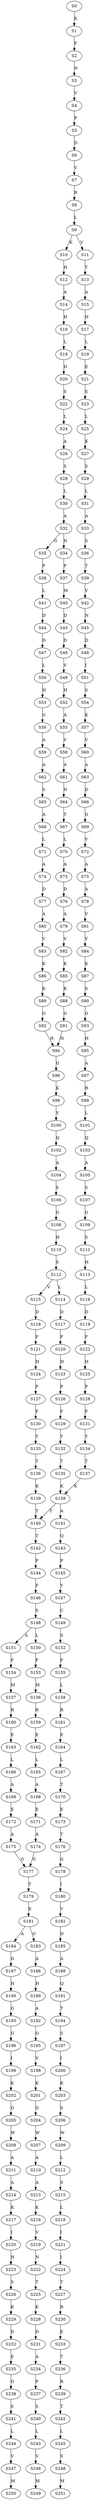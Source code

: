 strict digraph  {
	S0 -> S1 [ label = K ];
	S1 -> S2 [ label = F ];
	S2 -> S3 [ label = N ];
	S3 -> S4 [ label = V ];
	S4 -> S5 [ label = P ];
	S5 -> S6 [ label = D ];
	S6 -> S7 [ label = V ];
	S7 -> S8 [ label = R ];
	S8 -> S9 [ label = L ];
	S9 -> S10 [ label = K ];
	S9 -> S11 [ label = V ];
	S10 -> S12 [ label = H ];
	S11 -> S13 [ label = Y ];
	S12 -> S14 [ label = A ];
	S13 -> S15 [ label = A ];
	S14 -> S16 [ label = H ];
	S15 -> S17 [ label = H ];
	S16 -> S18 [ label = L ];
	S17 -> S19 [ label = L ];
	S18 -> S20 [ label = D ];
	S19 -> S21 [ label = E ];
	S20 -> S22 [ label = S ];
	S21 -> S23 [ label = S ];
	S22 -> S24 [ label = L ];
	S23 -> S25 [ label = L ];
	S24 -> S26 [ label = A ];
	S25 -> S27 [ label = K ];
	S26 -> S28 [ label = S ];
	S27 -> S29 [ label = S ];
	S28 -> S30 [ label = L ];
	S29 -> S31 [ label = L ];
	S30 -> S32 [ label = A ];
	S31 -> S33 [ label = A ];
	S32 -> S34 [ label = N ];
	S32 -> S35 [ label = G ];
	S33 -> S36 [ label = S ];
	S34 -> S37 [ label = P ];
	S35 -> S38 [ label = P ];
	S36 -> S39 [ label = T ];
	S37 -> S40 [ label = M ];
	S38 -> S41 [ label = L ];
	S39 -> S42 [ label = V ];
	S40 -> S43 [ label = D ];
	S41 -> S44 [ label = D ];
	S42 -> S45 [ label = N ];
	S43 -> S46 [ label = D ];
	S44 -> S47 [ label = D ];
	S45 -> S48 [ label = D ];
	S46 -> S49 [ label = V ];
	S47 -> S50 [ label = L ];
	S48 -> S51 [ label = I ];
	S49 -> S52 [ label = H ];
	S50 -> S53 [ label = H ];
	S51 -> S54 [ label = S ];
	S52 -> S55 [ label = A ];
	S53 -> S56 [ label = G ];
	S54 -> S57 [ label = K ];
	S55 -> S58 [ label = V ];
	S56 -> S59 [ label = A ];
	S57 -> S60 [ label = V ];
	S58 -> S61 [ label = A ];
	S59 -> S62 [ label = A ];
	S60 -> S63 [ label = A ];
	S61 -> S64 [ label = N ];
	S62 -> S65 [ label = S ];
	S63 -> S66 [ label = D ];
	S64 -> S67 [ label = T ];
	S65 -> S68 [ label = A ];
	S66 -> S69 [ label = G ];
	S67 -> S70 [ label = L ];
	S68 -> S71 [ label = L ];
	S69 -> S72 [ label = V ];
	S70 -> S73 [ label = A ];
	S71 -> S74 [ label = A ];
	S72 -> S75 [ label = A ];
	S73 -> S76 [ label = D ];
	S74 -> S77 [ label = D ];
	S75 -> S78 [ label = A ];
	S76 -> S79 [ label = A ];
	S77 -> S80 [ label = A ];
	S78 -> S81 [ label = V ];
	S79 -> S82 [ label = V ];
	S80 -> S83 [ label = V ];
	S81 -> S84 [ label = V ];
	S82 -> S85 [ label = K ];
	S83 -> S86 [ label = K ];
	S84 -> S87 [ label = K ];
	S85 -> S88 [ label = K ];
	S86 -> S89 [ label = K ];
	S87 -> S90 [ label = S ];
	S88 -> S91 [ label = G ];
	S89 -> S92 [ label = G ];
	S90 -> S93 [ label = G ];
	S91 -> S94 [ label = H ];
	S92 -> S94 [ label = H ];
	S93 -> S95 [ label = H ];
	S94 -> S96 [ label = G ];
	S95 -> S97 [ label = A ];
	S96 -> S98 [ label = K ];
	S97 -> S99 [ label = R ];
	S98 -> S100 [ label = V ];
	S99 -> S101 [ label = L ];
	S100 -> S102 [ label = Q ];
	S101 -> S103 [ label = Q ];
	S102 -> S104 [ label = A ];
	S103 -> S105 [ label = A ];
	S104 -> S106 [ label = S ];
	S105 -> S107 [ label = S ];
	S106 -> S108 [ label = G ];
	S107 -> S109 [ label = G ];
	S108 -> S110 [ label = H ];
	S109 -> S111 [ label = S ];
	S110 -> S112 [ label = S ];
	S111 -> S113 [ label = H ];
	S112 -> S114 [ label = L ];
	S112 -> S115 [ label = V ];
	S113 -> S116 [ label = L ];
	S114 -> S117 [ label = D ];
	S115 -> S118 [ label = D ];
	S116 -> S119 [ label = D ];
	S117 -> S120 [ label = F ];
	S118 -> S121 [ label = F ];
	S119 -> S122 [ label = F ];
	S120 -> S123 [ label = H ];
	S121 -> S124 [ label = H ];
	S122 -> S125 [ label = H ];
	S123 -> S126 [ label = P ];
	S124 -> S127 [ label = P ];
	S125 -> S128 [ label = P ];
	S126 -> S129 [ label = F ];
	S127 -> S130 [ label = F ];
	S128 -> S131 [ label = F ];
	S129 -> S132 [ label = Y ];
	S130 -> S133 [ label = Y ];
	S131 -> S134 [ label = Y ];
	S132 -> S135 [ label = T ];
	S133 -> S136 [ label = T ];
	S134 -> S137 [ label = T ];
	S135 -> S138 [ label = K ];
	S136 -> S139 [ label = K ];
	S137 -> S138 [ label = K ];
	S138 -> S140 [ label = T ];
	S138 -> S141 [ label = A ];
	S139 -> S140 [ label = T ];
	S140 -> S142 [ label = T ];
	S141 -> S143 [ label = Q ];
	S142 -> S144 [ label = P ];
	S143 -> S145 [ label = P ];
	S144 -> S146 [ label = F ];
	S145 -> S147 [ label = Y ];
	S146 -> S148 [ label = S ];
	S147 -> S149 [ label = C ];
	S148 -> S150 [ label = L ];
	S148 -> S151 [ label = A ];
	S149 -> S152 [ label = S ];
	S150 -> S153 [ label = F ];
	S151 -> S154 [ label = F ];
	S152 -> S155 [ label = F ];
	S153 -> S156 [ label = M ];
	S154 -> S157 [ label = M ];
	S155 -> S158 [ label = L ];
	S156 -> S159 [ label = R ];
	S157 -> S160 [ label = R ];
	S158 -> S161 [ label = R ];
	S159 -> S162 [ label = E ];
	S160 -> S163 [ label = E ];
	S161 -> S164 [ label = E ];
	S162 -> S165 [ label = L ];
	S163 -> S166 [ label = L ];
	S164 -> S167 [ label = L ];
	S165 -> S168 [ label = A ];
	S166 -> S169 [ label = A ];
	S167 -> S170 [ label = T ];
	S168 -> S171 [ label = E ];
	S169 -> S172 [ label = E ];
	S170 -> S173 [ label = E ];
	S171 -> S174 [ label = A ];
	S172 -> S175 [ label = A ];
	S173 -> S176 [ label = T ];
	S174 -> S177 [ label = G ];
	S175 -> S177 [ label = G ];
	S176 -> S178 [ label = G ];
	S177 -> S179 [ label = Y ];
	S178 -> S180 [ label = I ];
	S179 -> S181 [ label = E ];
	S180 -> S182 [ label = V ];
	S181 -> S183 [ label = G ];
	S181 -> S184 [ label = A ];
	S182 -> S185 [ label = D ];
	S183 -> S186 [ label = A ];
	S184 -> S187 [ label = G ];
	S185 -> S188 [ label = A ];
	S186 -> S189 [ label = H ];
	S187 -> S190 [ label = H ];
	S188 -> S191 [ label = Q ];
	S189 -> S192 [ label = A ];
	S190 -> S193 [ label = G ];
	S191 -> S194 [ label = T ];
	S192 -> S195 [ label = G ];
	S193 -> S196 [ label = G ];
	S194 -> S197 [ label = S ];
	S195 -> S198 [ label = V ];
	S196 -> S199 [ label = I ];
	S197 -> S200 [ label = I ];
	S198 -> S201 [ label = K ];
	S199 -> S202 [ label = K ];
	S200 -> S203 [ label = K ];
	S201 -> S204 [ label = G ];
	S202 -> S205 [ label = G ];
	S203 -> S206 [ label = S ];
	S204 -> S207 [ label = W ];
	S205 -> S208 [ label = W ];
	S206 -> S209 [ label = W ];
	S207 -> S210 [ label = A ];
	S208 -> S211 [ label = A ];
	S209 -> S212 [ label = L ];
	S210 -> S213 [ label = A ];
	S211 -> S214 [ label = A ];
	S212 -> S215 [ label = S ];
	S213 -> S216 [ label = K ];
	S214 -> S217 [ label = K ];
	S215 -> S218 [ label = L ];
	S216 -> S219 [ label = V ];
	S217 -> S220 [ label = I ];
	S218 -> S221 [ label = I ];
	S219 -> S222 [ label = N ];
	S220 -> S223 [ label = N ];
	S221 -> S224 [ label = I ];
	S222 -> S225 [ label = T ];
	S223 -> S226 [ label = S ];
	S224 -> S227 [ label = T ];
	S225 -> S228 [ label = K ];
	S226 -> S229 [ label = K ];
	S227 -> S230 [ label = R ];
	S228 -> S231 [ label = D ];
	S229 -> S232 [ label = D ];
	S230 -> S233 [ label = E ];
	S231 -> S234 [ label = A ];
	S232 -> S235 [ label = E ];
	S233 -> S236 [ label = T ];
	S234 -> S237 [ label = P ];
	S235 -> S238 [ label = G ];
	S236 -> S239 [ label = R ];
	S237 -> S240 [ label = S ];
	S238 -> S241 [ label = S ];
	S239 -> S242 [ label = T ];
	S240 -> S243 [ label = L ];
	S241 -> S244 [ label = L ];
	S242 -> S245 [ label = L ];
	S243 -> S246 [ label = V ];
	S244 -> S247 [ label = V ];
	S245 -> S248 [ label = S ];
	S246 -> S249 [ label = M ];
	S247 -> S250 [ label = M ];
	S248 -> S251 [ label = M ];
}
